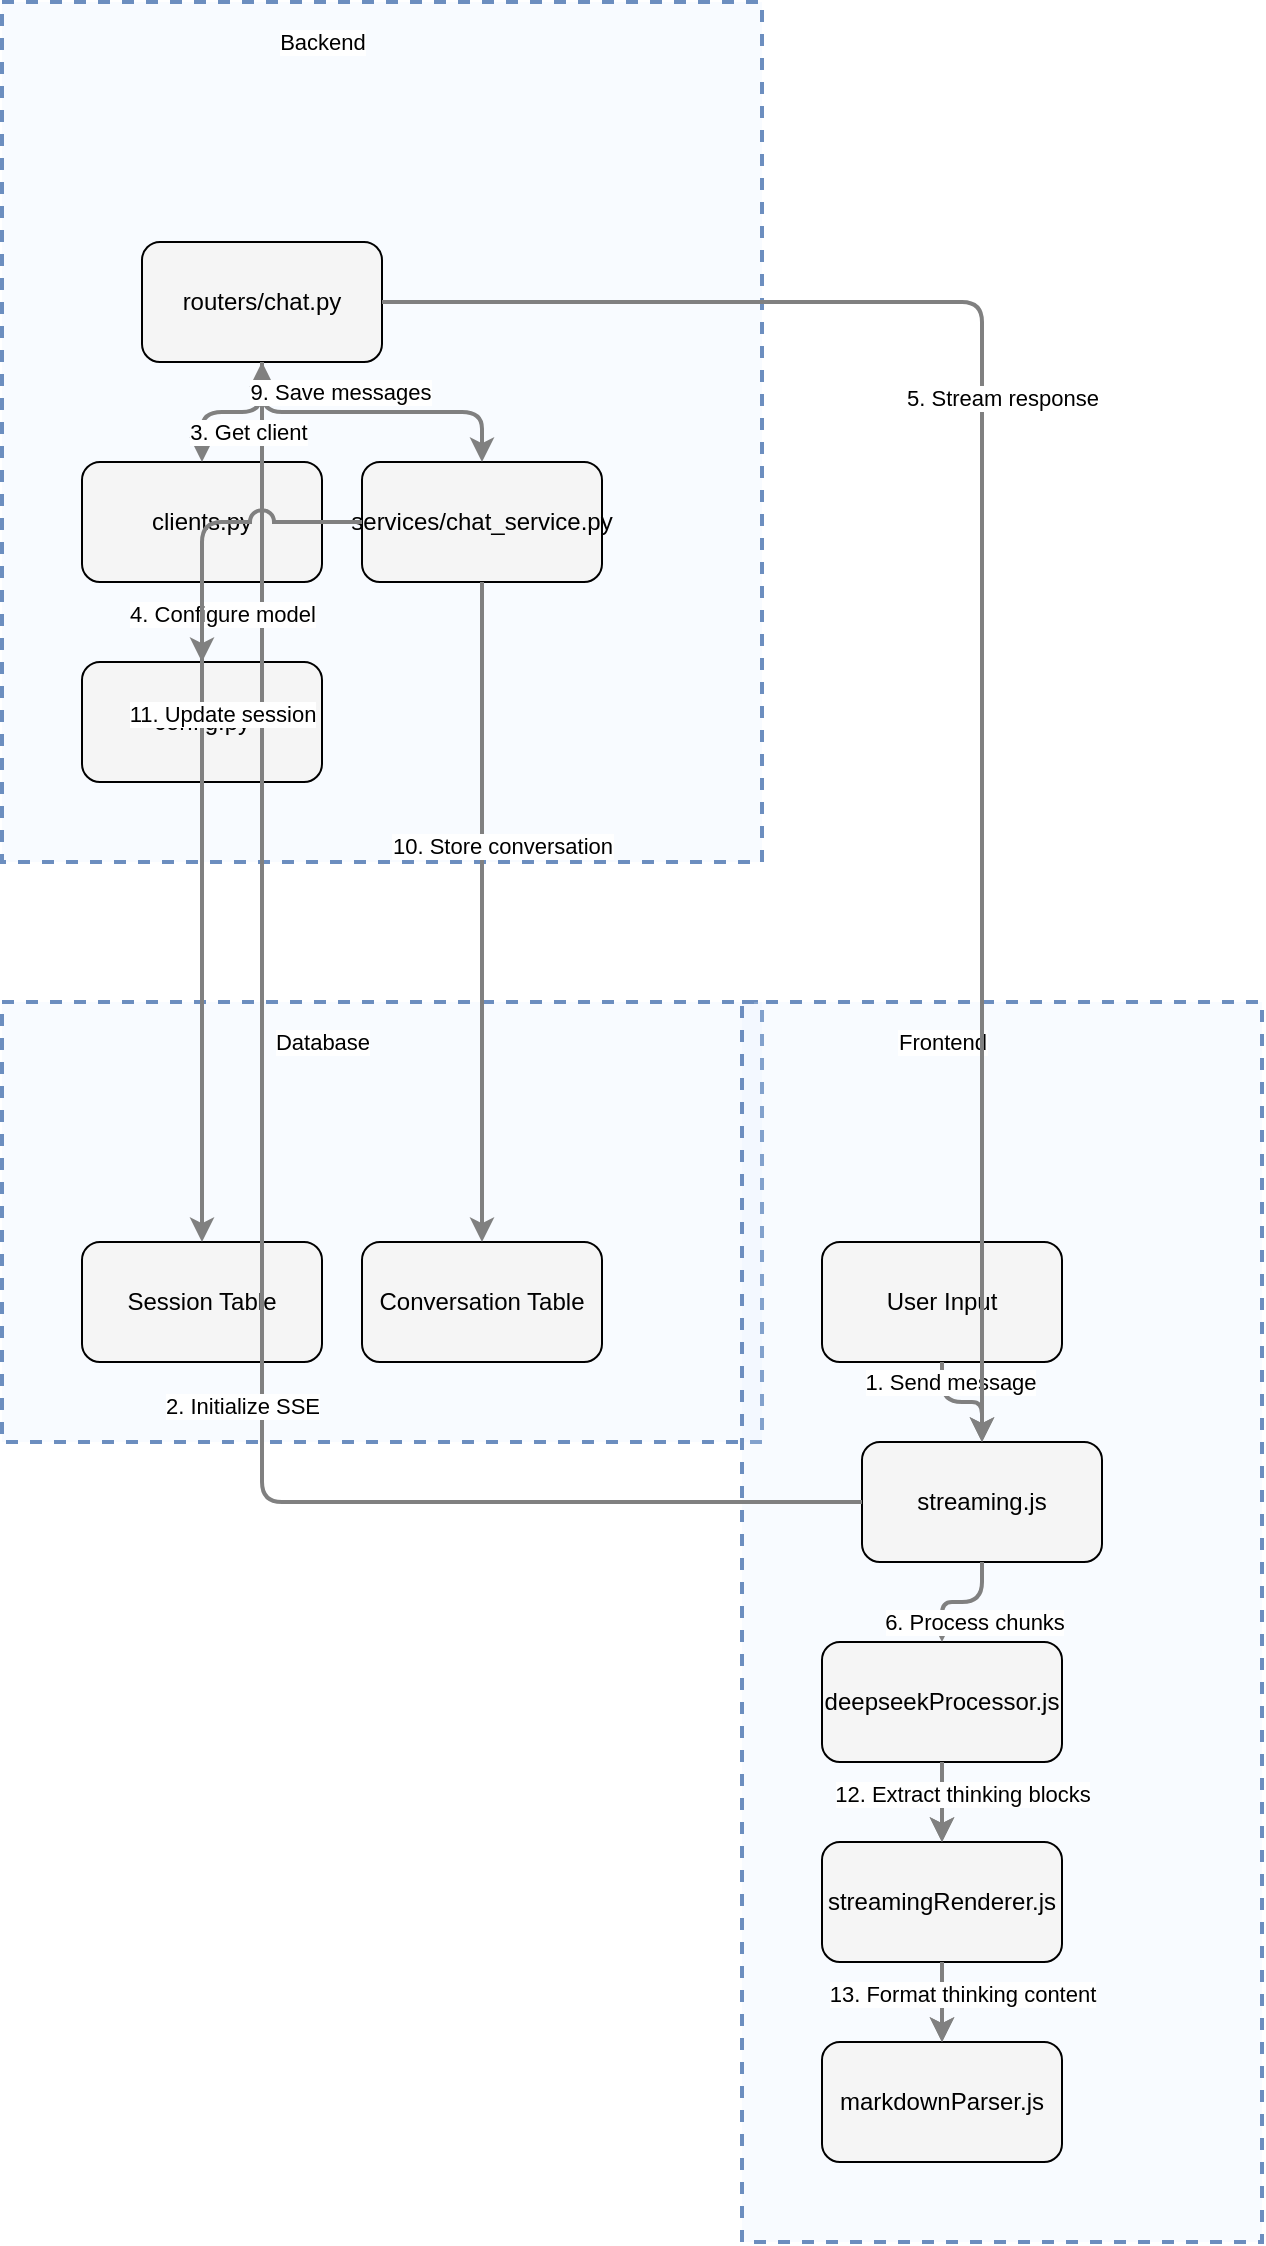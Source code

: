 <?xml version="1.0" encoding="UTF-8"?>
      <mxfile version="14.6.5" type="device">
        <diagram id="codeviz-diagram" name="System Diagram">
          <mxGraphModel dx="1000" dy="1000" grid="1" gridSize="10" guides="1" tooltips="1" connect="1" arrows="1" fold="1" page="1" pageScale="1" pageWidth="1169" pageHeight="827" math="0" shadow="0">
            <root>
              <mxCell id="0"/>
              <mxCell id="1" parent="0"/>
              <mxCell id="Database" value="" style="html=1;whiteSpace=wrap;container=1;fillColor=#dae8fc;strokeColor=#6c8ebf;dashed=1;fillOpacity=20;strokeWidth=2;containerType=none;recursiveResize=0;movable=1;resizable=1;autosize=0;dropTarget=0" vertex="1" parent="1">
                <mxGeometry x="35" y="537" width="380" height="220" as="geometry"/>
              </mxCell>
              <mxCell id="Database_label" value="Database" style="edgeLabel;html=1;align=center;verticalAlign=middle;resizable=0;labelBackgroundColor=white;spacing=5" vertex="1" parent="1">
                <mxGeometry x="43" y="545" width="304" height="24" as="geometry"/>
              </mxCell>
<mxCell id="Backend" value="" style="html=1;whiteSpace=wrap;container=1;fillColor=#dae8fc;strokeColor=#6c8ebf;dashed=1;fillOpacity=20;strokeWidth=2;containerType=none;recursiveResize=0;movable=1;resizable=1;autosize=0;dropTarget=0" vertex="1" parent="1">
                <mxGeometry x="35" y="37" width="380" height="430" as="geometry"/>
              </mxCell>
              <mxCell id="Backend_label" value="Backend" style="edgeLabel;html=1;align=center;verticalAlign=middle;resizable=0;labelBackgroundColor=white;spacing=5" vertex="1" parent="1">
                <mxGeometry x="43" y="45" width="304" height="24" as="geometry"/>
              </mxCell>
<mxCell id="Frontend" value="" style="html=1;whiteSpace=wrap;container=1;fillColor=#dae8fc;strokeColor=#6c8ebf;dashed=1;fillOpacity=20;strokeWidth=2;containerType=none;recursiveResize=0;movable=1;resizable=1;autosize=0;dropTarget=0" vertex="1" parent="1">
                <mxGeometry x="405" y="537" width="260" height="620" as="geometry"/>
              </mxCell>
              <mxCell id="Frontend_label" value="Frontend" style="edgeLabel;html=1;align=center;verticalAlign=middle;resizable=0;labelBackgroundColor=white;spacing=5" vertex="1" parent="1">
                <mxGeometry x="413" y="545" width="184" height="24" as="geometry"/>
              </mxCell>
              <mxCell id="userInput" value="User Input" style="rounded=1;whiteSpace=wrap;html=1;fillColor=#f5f5f5" vertex="1" parent="Frontend">
                    <mxGeometry x="40" y="120" width="120" height="60" as="geometry"/>
                  </mxCell>
<mxCell id="streamingJS" value="streaming.js" style="rounded=1;whiteSpace=wrap;html=1;fillColor=#f5f5f5" vertex="1" parent="Frontend">
                    <mxGeometry x="60" y="220" width="120" height="60" as="geometry"/>
                  </mxCell>
<mxCell id="deepseekProcessor" value="deepseekProcessor.js" style="rounded=1;whiteSpace=wrap;html=1;fillColor=#f5f5f5" vertex="1" parent="Frontend">
                    <mxGeometry x="40" y="320" width="120" height="60" as="geometry"/>
                  </mxCell>
<mxCell id="streamRenderer" value="streamingRenderer.js" style="rounded=1;whiteSpace=wrap;html=1;fillColor=#f5f5f5" vertex="1" parent="Frontend">
                    <mxGeometry x="40" y="420" width="120" height="60" as="geometry"/>
                  </mxCell>
<mxCell id="markdownParser" value="markdownParser.js" style="rounded=1;whiteSpace=wrap;html=1;fillColor=#f5f5f5" vertex="1" parent="Frontend">
                    <mxGeometry x="40" y="520" width="120" height="60" as="geometry"/>
                  </mxCell>
<mxCell id="chatRouter" value="routers/chat.py" style="rounded=1;whiteSpace=wrap;html=1;fillColor=#f5f5f5" vertex="1" parent="Backend">
                    <mxGeometry x="70" y="120" width="120" height="60" as="geometry"/>
                  </mxCell>
<mxCell id="chatService" value="services/chat_service.py" style="rounded=1;whiteSpace=wrap;html=1;fillColor=#f5f5f5" vertex="1" parent="Backend">
                    <mxGeometry x="180" y="230" width="120" height="60" as="geometry"/>
                  </mxCell>
<mxCell id="clientPool" value="clients.py" style="rounded=1;whiteSpace=wrap;html=1;fillColor=#f5f5f5" vertex="1" parent="Backend">
                    <mxGeometry x="40" y="230" width="120" height="60" as="geometry"/>
                  </mxCell>
<mxCell id="modelConfig" value="config.py" style="rounded=1;whiteSpace=wrap;html=1;fillColor=#f5f5f5" vertex="1" parent="Backend">
                    <mxGeometry x="40" y="330" width="120" height="60" as="geometry"/>
                  </mxCell>
<mxCell id="sessionDB" value="Session Table" style="rounded=1;whiteSpace=wrap;html=1;fillColor=#f5f5f5" vertex="1" parent="Database">
                    <mxGeometry x="40" y="120" width="120" height="60" as="geometry"/>
                  </mxCell>
<mxCell id="conversationDB" value="Conversation Table" style="rounded=1;whiteSpace=wrap;html=1;fillColor=#f5f5f5" vertex="1" parent="Database">
                    <mxGeometry x="180" y="120" width="120" height="60" as="geometry"/>
                  </mxCell>
              <mxCell id="edge-L_userInput_streamingJS_0" style="edgeStyle=orthogonalEdgeStyle;rounded=1;orthogonalLoop=1;jettySize=auto;html=1;strokeColor=#808080;strokeWidth=2;jumpStyle=arc;jumpSize=10;spacing=15;labelBackgroundColor=white;labelBorderColor=none" edge="1" parent="1" source="userInput" target="streamingJS">
                  <mxGeometry relative="1" as="geometry"/>
                </mxCell>
                <mxCell id="edge-L_userInput_streamingJS_0_label" value="1. Send message" style="edgeLabel;html=1;align=center;verticalAlign=middle;resizable=0;points=[];" vertex="1" connectable="0" parent="edge-L_userInput_streamingJS_0">
                  <mxGeometry x="-0.2" y="10" relative="1" as="geometry">
                    <mxPoint as="offset"/>
                  </mxGeometry>
                </mxCell>
<mxCell id="edge-L_streamingJS_chatRouter_1" style="edgeStyle=orthogonalEdgeStyle;rounded=1;orthogonalLoop=1;jettySize=auto;html=1;strokeColor=#808080;strokeWidth=2;jumpStyle=arc;jumpSize=10;spacing=15;labelBackgroundColor=white;labelBorderColor=none" edge="1" parent="1" source="streamingJS" target="chatRouter">
                  <mxGeometry relative="1" as="geometry"/>
                </mxCell>
                <mxCell id="edge-L_streamingJS_chatRouter_1_label" value="2. Initialize SSE" style="edgeLabel;html=1;align=center;verticalAlign=middle;resizable=0;points=[];" vertex="1" connectable="0" parent="edge-L_streamingJS_chatRouter_1">
                  <mxGeometry x="-0.2" y="10" relative="1" as="geometry">
                    <mxPoint as="offset"/>
                  </mxGeometry>
                </mxCell>
<mxCell id="edge-L_chatRouter_clientPool_2" style="edgeStyle=orthogonalEdgeStyle;rounded=1;orthogonalLoop=1;jettySize=auto;html=1;strokeColor=#808080;strokeWidth=2;jumpStyle=arc;jumpSize=10;spacing=15;labelBackgroundColor=white;labelBorderColor=none" edge="1" parent="1" source="chatRouter" target="clientPool">
                  <mxGeometry relative="1" as="geometry"/>
                </mxCell>
                <mxCell id="edge-L_chatRouter_clientPool_2_label" value="3. Get client" style="edgeLabel;html=1;align=center;verticalAlign=middle;resizable=0;points=[];" vertex="1" connectable="0" parent="edge-L_chatRouter_clientPool_2">
                  <mxGeometry x="-0.2" y="10" relative="1" as="geometry">
                    <mxPoint as="offset"/>
                  </mxGeometry>
                </mxCell>
<mxCell id="edge-L_clientPool_modelConfig_3" style="edgeStyle=orthogonalEdgeStyle;rounded=1;orthogonalLoop=1;jettySize=auto;html=1;strokeColor=#808080;strokeWidth=2;jumpStyle=arc;jumpSize=10;spacing=15;labelBackgroundColor=white;labelBorderColor=none" edge="1" parent="1" source="clientPool" target="modelConfig">
                  <mxGeometry relative="1" as="geometry"/>
                </mxCell>
                <mxCell id="edge-L_clientPool_modelConfig_3_label" value="4. Configure model" style="edgeLabel;html=1;align=center;verticalAlign=middle;resizable=0;points=[];" vertex="1" connectable="0" parent="edge-L_clientPool_modelConfig_3">
                  <mxGeometry x="-0.2" y="10" relative="1" as="geometry">
                    <mxPoint as="offset"/>
                  </mxGeometry>
                </mxCell>
<mxCell id="edge-L_chatRouter_streamingJS_4" style="edgeStyle=orthogonalEdgeStyle;rounded=1;orthogonalLoop=1;jettySize=auto;html=1;strokeColor=#808080;strokeWidth=2;jumpStyle=arc;jumpSize=10;spacing=15;labelBackgroundColor=white;labelBorderColor=none" edge="1" parent="1" source="chatRouter" target="streamingJS">
                  <mxGeometry relative="1" as="geometry"/>
                </mxCell>
                <mxCell id="edge-L_chatRouter_streamingJS_4_label" value="5. Stream response" style="edgeLabel;html=1;align=center;verticalAlign=middle;resizable=0;points=[];" vertex="1" connectable="0" parent="edge-L_chatRouter_streamingJS_4">
                  <mxGeometry x="-0.2" y="10" relative="1" as="geometry">
                    <mxPoint as="offset"/>
                  </mxGeometry>
                </mxCell>
<mxCell id="edge-L_streamingJS_deepseekProcessor_5" style="edgeStyle=orthogonalEdgeStyle;rounded=1;orthogonalLoop=1;jettySize=auto;html=1;strokeColor=#808080;strokeWidth=2;jumpStyle=arc;jumpSize=10;spacing=15;labelBackgroundColor=white;labelBorderColor=none" edge="1" parent="1" source="streamingJS" target="deepseekProcessor">
                  <mxGeometry relative="1" as="geometry"/>
                </mxCell>
                <mxCell id="edge-L_streamingJS_deepseekProcessor_5_label" value="6. Process chunks" style="edgeLabel;html=1;align=center;verticalAlign=middle;resizable=0;points=[];" vertex="1" connectable="0" parent="edge-L_streamingJS_deepseekProcessor_5">
                  <mxGeometry x="-0.2" y="10" relative="1" as="geometry">
                    <mxPoint as="offset"/>
                  </mxGeometry>
                </mxCell>
<mxCell id="edge-L_deepseekProcessor_streamRenderer_6" style="edgeStyle=orthogonalEdgeStyle;rounded=1;orthogonalLoop=1;jettySize=auto;html=1;strokeColor=#808080;strokeWidth=2;jumpStyle=arc;jumpSize=10;spacing=15;labelBackgroundColor=white;labelBorderColor=none" edge="1" parent="1" source="deepseekProcessor" target="streamRenderer">
                  <mxGeometry relative="1" as="geometry"/>
                </mxCell>
                <mxCell id="edge-L_deepseekProcessor_streamRenderer_6_label" value="7. Render content" style="edgeLabel;html=1;align=center;verticalAlign=middle;resizable=0;points=[];" vertex="1" connectable="0" parent="edge-L_deepseekProcessor_streamRenderer_6">
                  <mxGeometry x="-0.2" y="10" relative="1" as="geometry">
                    <mxPoint as="offset"/>
                  </mxGeometry>
                </mxCell>
<mxCell id="edge-L_streamRenderer_markdownParser_7" style="edgeStyle=orthogonalEdgeStyle;rounded=1;orthogonalLoop=1;jettySize=auto;html=1;strokeColor=#808080;strokeWidth=2;jumpStyle=arc;jumpSize=10;spacing=15;labelBackgroundColor=white;labelBorderColor=none" edge="1" parent="1" source="streamRenderer" target="markdownParser">
                  <mxGeometry relative="1" as="geometry"/>
                </mxCell>
                <mxCell id="edge-L_streamRenderer_markdownParser_7_label" value="8. Parse markdown" style="edgeLabel;html=1;align=center;verticalAlign=middle;resizable=0;points=[];" vertex="1" connectable="0" parent="edge-L_streamRenderer_markdownParser_7">
                  <mxGeometry x="-0.2" y="10" relative="1" as="geometry">
                    <mxPoint as="offset"/>
                  </mxGeometry>
                </mxCell>
<mxCell id="edge-L_chatRouter_chatService_8" style="edgeStyle=orthogonalEdgeStyle;rounded=1;orthogonalLoop=1;jettySize=auto;html=1;strokeColor=#808080;strokeWidth=2;jumpStyle=arc;jumpSize=10;spacing=15;labelBackgroundColor=white;labelBorderColor=none" edge="1" parent="1" source="chatRouter" target="chatService">
                  <mxGeometry relative="1" as="geometry"/>
                </mxCell>
                <mxCell id="edge-L_chatRouter_chatService_8_label" value="9. Save messages" style="edgeLabel;html=1;align=center;verticalAlign=middle;resizable=0;points=[];" vertex="1" connectable="0" parent="edge-L_chatRouter_chatService_8">
                  <mxGeometry x="-0.2" y="10" relative="1" as="geometry">
                    <mxPoint as="offset"/>
                  </mxGeometry>
                </mxCell>
<mxCell id="edge-L_chatService_conversationDB_9" style="edgeStyle=orthogonalEdgeStyle;rounded=1;orthogonalLoop=1;jettySize=auto;html=1;strokeColor=#808080;strokeWidth=2;jumpStyle=arc;jumpSize=10;spacing=15;labelBackgroundColor=white;labelBorderColor=none" edge="1" parent="1" source="chatService" target="conversationDB">
                  <mxGeometry relative="1" as="geometry"/>
                </mxCell>
                <mxCell id="edge-L_chatService_conversationDB_9_label" value="10. Store conversation" style="edgeLabel;html=1;align=center;verticalAlign=middle;resizable=0;points=[];" vertex="1" connectable="0" parent="edge-L_chatService_conversationDB_9">
                  <mxGeometry x="-0.2" y="10" relative="1" as="geometry">
                    <mxPoint as="offset"/>
                  </mxGeometry>
                </mxCell>
<mxCell id="edge-L_chatService_sessionDB_10" style="edgeStyle=orthogonalEdgeStyle;rounded=1;orthogonalLoop=1;jettySize=auto;html=1;strokeColor=#808080;strokeWidth=2;jumpStyle=arc;jumpSize=10;spacing=15;labelBackgroundColor=white;labelBorderColor=none" edge="1" parent="1" source="chatService" target="sessionDB">
                  <mxGeometry relative="1" as="geometry"/>
                </mxCell>
                <mxCell id="edge-L_chatService_sessionDB_10_label" value="11. Update session" style="edgeLabel;html=1;align=center;verticalAlign=middle;resizable=0;points=[];" vertex="1" connectable="0" parent="edge-L_chatService_sessionDB_10">
                  <mxGeometry x="-0.2" y="10" relative="1" as="geometry">
                    <mxPoint as="offset"/>
                  </mxGeometry>
                </mxCell>
<mxCell id="edge-L_deepseekProcessor_streamRenderer_11" style="edgeStyle=orthogonalEdgeStyle;rounded=1;orthogonalLoop=1;jettySize=auto;html=1;strokeColor=#808080;strokeWidth=2;jumpStyle=arc;jumpSize=10;spacing=15;labelBackgroundColor=white;labelBorderColor=none" edge="1" parent="1" source="deepseekProcessor" target="streamRenderer">
                  <mxGeometry relative="1" as="geometry"/>
                </mxCell>
                <mxCell id="edge-L_deepseekProcessor_streamRenderer_11_label" value="12. Extract thinking blocks" style="edgeLabel;html=1;align=center;verticalAlign=middle;resizable=0;points=[];" vertex="1" connectable="0" parent="edge-L_deepseekProcessor_streamRenderer_11">
                  <mxGeometry x="-0.2" y="10" relative="1" as="geometry">
                    <mxPoint as="offset"/>
                  </mxGeometry>
                </mxCell>
<mxCell id="edge-L_streamRenderer_markdownParser_12" style="edgeStyle=orthogonalEdgeStyle;rounded=1;orthogonalLoop=1;jettySize=auto;html=1;strokeColor=#808080;strokeWidth=2;jumpStyle=arc;jumpSize=10;spacing=15;labelBackgroundColor=white;labelBorderColor=none" edge="1" parent="1" source="streamRenderer" target="markdownParser">
                  <mxGeometry relative="1" as="geometry"/>
                </mxCell>
                <mxCell id="edge-L_streamRenderer_markdownParser_12_label" value="13. Format thinking content" style="edgeLabel;html=1;align=center;verticalAlign=middle;resizable=0;points=[];" vertex="1" connectable="0" parent="edge-L_streamRenderer_markdownParser_12">
                  <mxGeometry x="-0.2" y="10" relative="1" as="geometry">
                    <mxPoint as="offset"/>
                  </mxGeometry>
                </mxCell>
            </root>
          </mxGraphModel>
        </diagram>
      </mxfile>